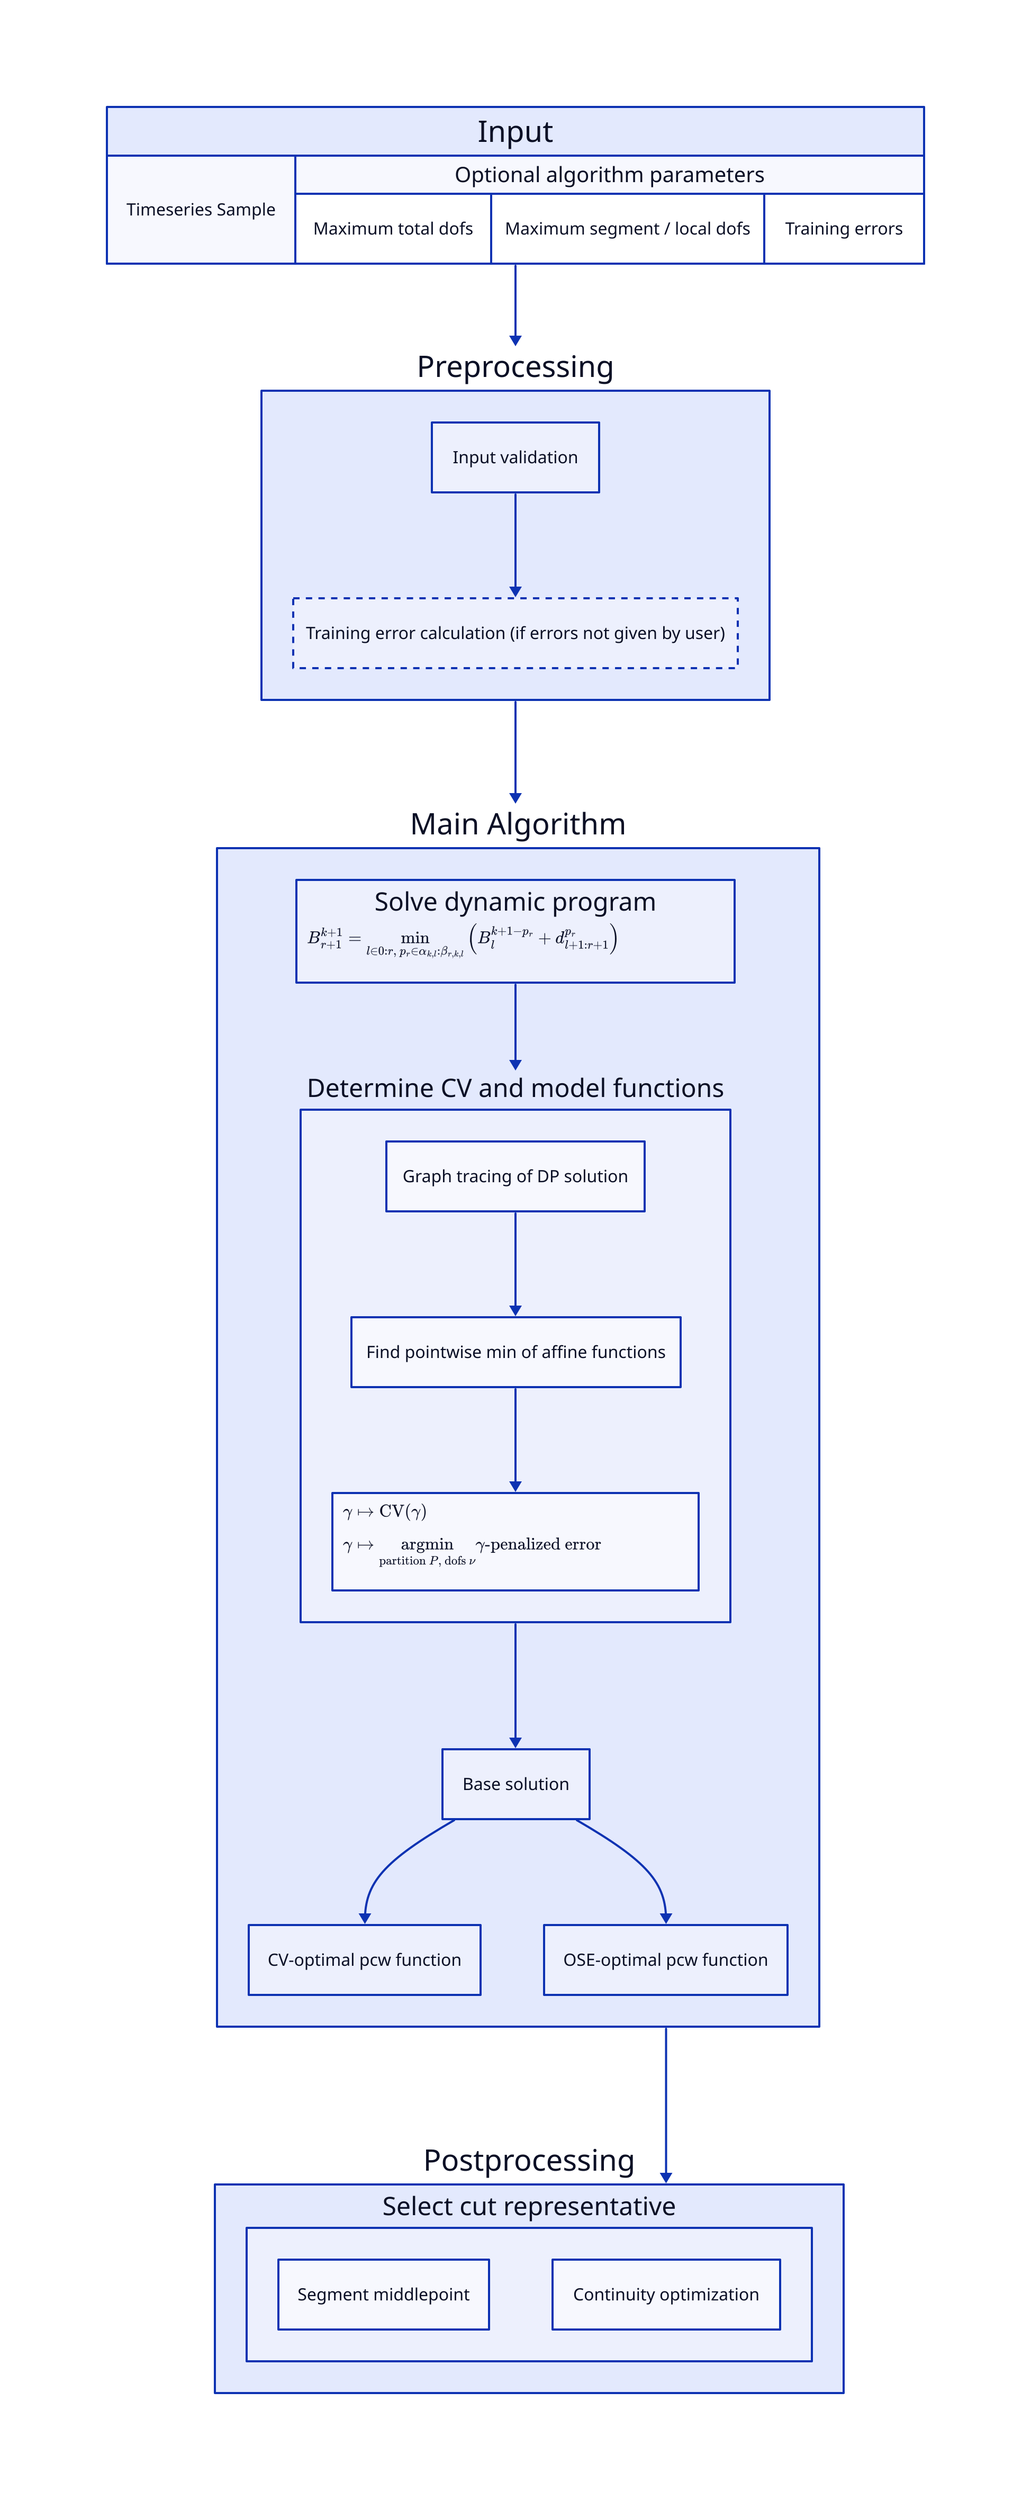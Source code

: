 Input: {
  grid-gap: 0
  grid-columns: 1

  body: "" {
    grid-gap: 0
    grid-columns: 2
    sample: Timeseries Sample
    Optional algorithm parameters: {
      grid-gap: 0
      grid-columns: 3
      max_total_dof: Maximum total dofs
      max_seg_dof: Maximum segment / local dofs
      residual: Training errors
    }
  }
}

Preprocessing: {
  validation: Input validation
  residuals: Training error calculation (if errors not given by user) {
    style: {
      stroke-dash: 3
    }
  }
  validation -> residuals
}

main: Main Algorithm {
  dp: Solve dynamic program {
    grid-gap: 10
    grid-columns: 1
    formula: |latex
      \\large {
        B_{r+1}^{k+1} = \\min_{
          l \\in 0:r, ~
                p_r \\in \\alpha_{k,l} : \\beta_{r,k,l}
              }} \\left( B_l^{k + 1 - p_r} + d_{l+1:r+1}^{p_r} \\right)
    |
  } # \\min_{\\substack{l \\ in 0:r \\ p_r \\in \\alpha_{k,l} : \\beta_{r,k,l}}} f(x)}
  cv: Determine CV and model functions {
    tracing: Graph tracing of DP solution
    min: Find pointwise min of affine functions
    funcs: "" {
      grid-gap: 10
      grid-columns: 1
      cv_func: |latex
        \\large {
          \\gamma \\mapsto \\mathrm{CV}(\\gamma)
        }
      |
      model_func: |latex
        \\large { 
          \\gamma \\mapsto \\underset{\\text{partition}~P, ~ \\text{dofs}~\\nu}{\\mathrm{argmin}} \\gamma\\text{-penalized error} 
        }
      |
    }
    tracing -> min -> funcs
  }

  solution: Base solution
  dp -> cv -> solution

  solution -> CV-optimal pcw function
  solution -> OSE-optimal pcw function
}

Postprocessing: {
  Select cut representative: {
    Segment middlepoint
    Continuity optimization
  }
}

Input -> Preprocessing -> main -> Postprocessing
